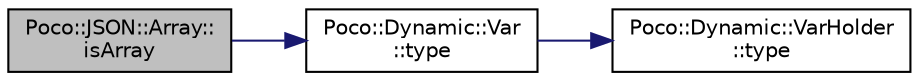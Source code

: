 digraph "Poco::JSON::Array::isArray"
{
 // LATEX_PDF_SIZE
  edge [fontname="Helvetica",fontsize="10",labelfontname="Helvetica",labelfontsize="10"];
  node [fontname="Helvetica",fontsize="10",shape=record];
  rankdir="LR";
  Node1 [label="Poco::JSON::Array::\lisArray",height=0.2,width=0.4,color="black", fillcolor="grey75", style="filled", fontcolor="black",tooltip="Returns true when the element is an array."];
  Node1 -> Node2 [color="midnightblue",fontsize="10",style="solid",fontname="Helvetica"];
  Node2 [label="Poco::Dynamic::Var\l::type",height=0.2,width=0.4,color="black", fillcolor="white", style="filled",URL="$classPoco_1_1Dynamic_1_1Var.html#a286c3caca155a292e598802d2387ca6b",tooltip=" "];
  Node2 -> Node3 [color="midnightblue",fontsize="10",style="solid",fontname="Helvetica"];
  Node3 [label="Poco::Dynamic::VarHolder\l::type",height=0.2,width=0.4,color="black", fillcolor="white", style="filled",URL="$classPoco_1_1Dynamic_1_1VarHolder.html#a268bd432f87c533850c03422427b484b",tooltip=" "];
}
